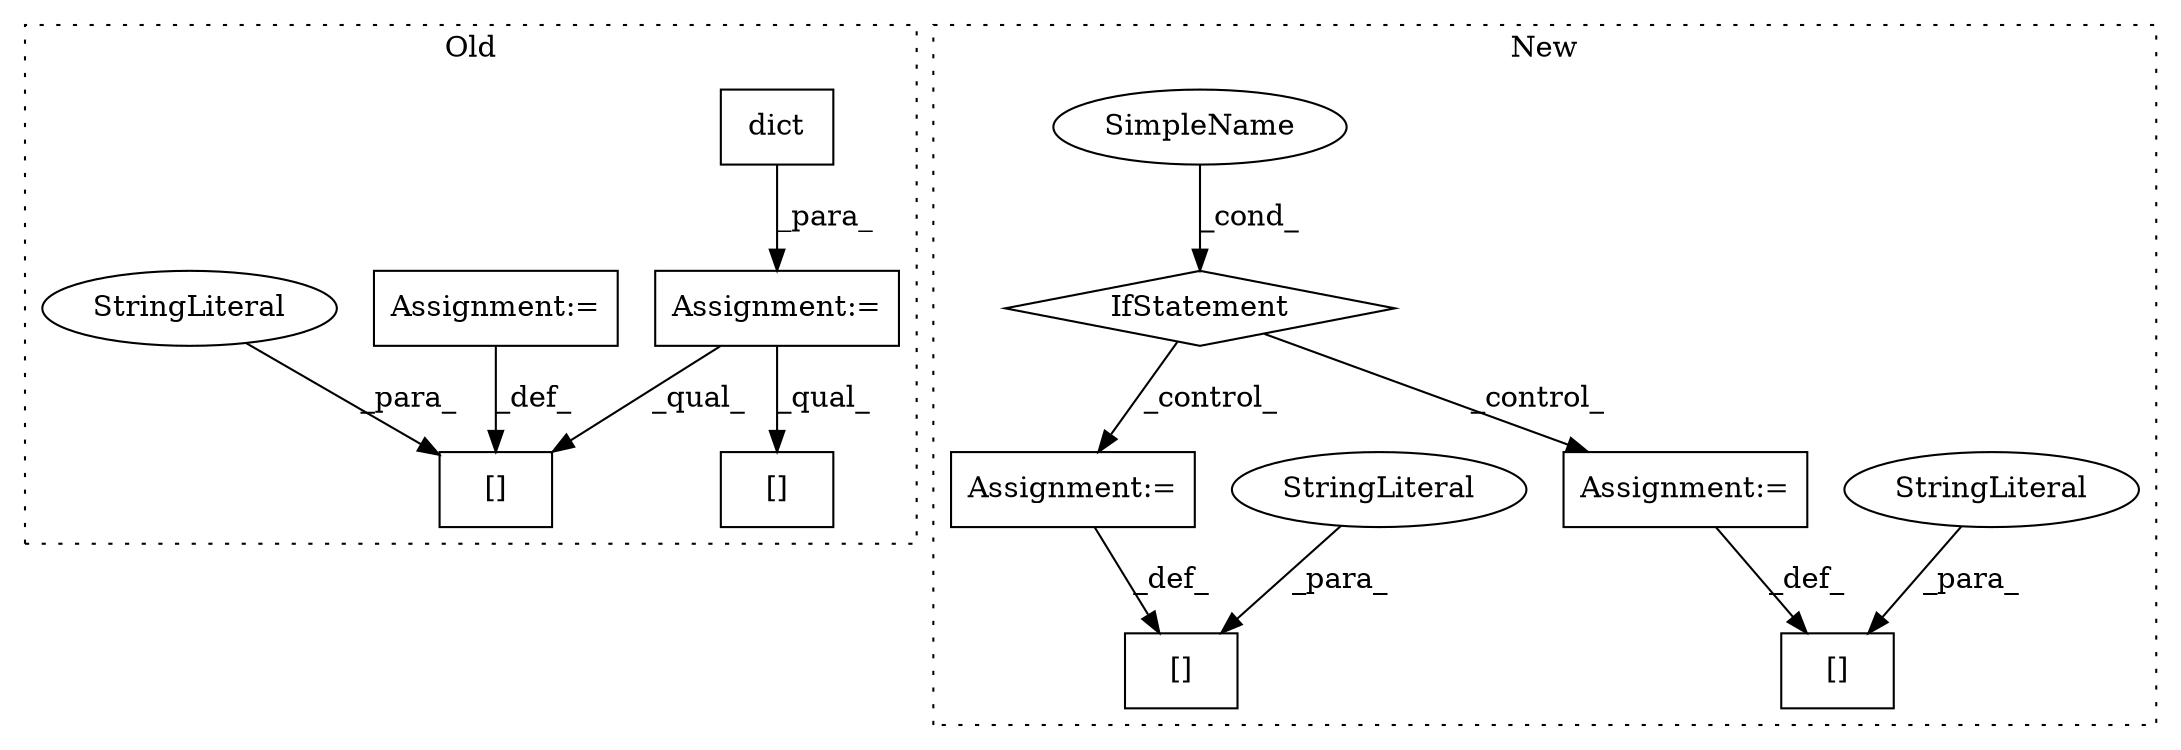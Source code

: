 digraph G {
subgraph cluster0 {
1 [label="dict" a="32" s="1977" l="6" shape="box"];
3 [label="Assignment:=" a="7" s="1958" l="1" shape="box"];
6 [label="[]" a="2" s="1989,2009" l="11,1" shape="box"];
7 [label="Assignment:=" a="7" s="2010" l="1" shape="box"];
8 [label="StringLiteral" a="45" s="2000" l="9" shape="ellipse"];
9 [label="[]" a="2" s="2064,2085" l="12,1" shape="box"];
label = "Old";
style="dotted";
}
subgraph cluster1 {
2 [label="[]" a="2" s="2229,2254" l="17,1" shape="box"];
4 [label="StringLiteral" a="45" s="2246" l="8" shape="ellipse"];
5 [label="Assignment:=" a="7" s="2255" l="1" shape="box"];
10 [label="Assignment:=" a="7" s="2304" l="1" shape="box"];
11 [label="IfStatement" a="25" s="2208,2219" l="4,2" shape="diamond"];
12 [label="[]" a="2" s="2278,2303" l="17,1" shape="box"];
13 [label="StringLiteral" a="45" s="2295" l="8" shape="ellipse"];
14 [label="SimpleName" a="42" s="2212" l="7" shape="ellipse"];
label = "New";
style="dotted";
}
1 -> 3 [label="_para_"];
3 -> 6 [label="_qual_"];
3 -> 9 [label="_qual_"];
4 -> 2 [label="_para_"];
5 -> 2 [label="_def_"];
7 -> 6 [label="_def_"];
8 -> 6 [label="_para_"];
10 -> 12 [label="_def_"];
11 -> 10 [label="_control_"];
11 -> 5 [label="_control_"];
13 -> 12 [label="_para_"];
14 -> 11 [label="_cond_"];
}